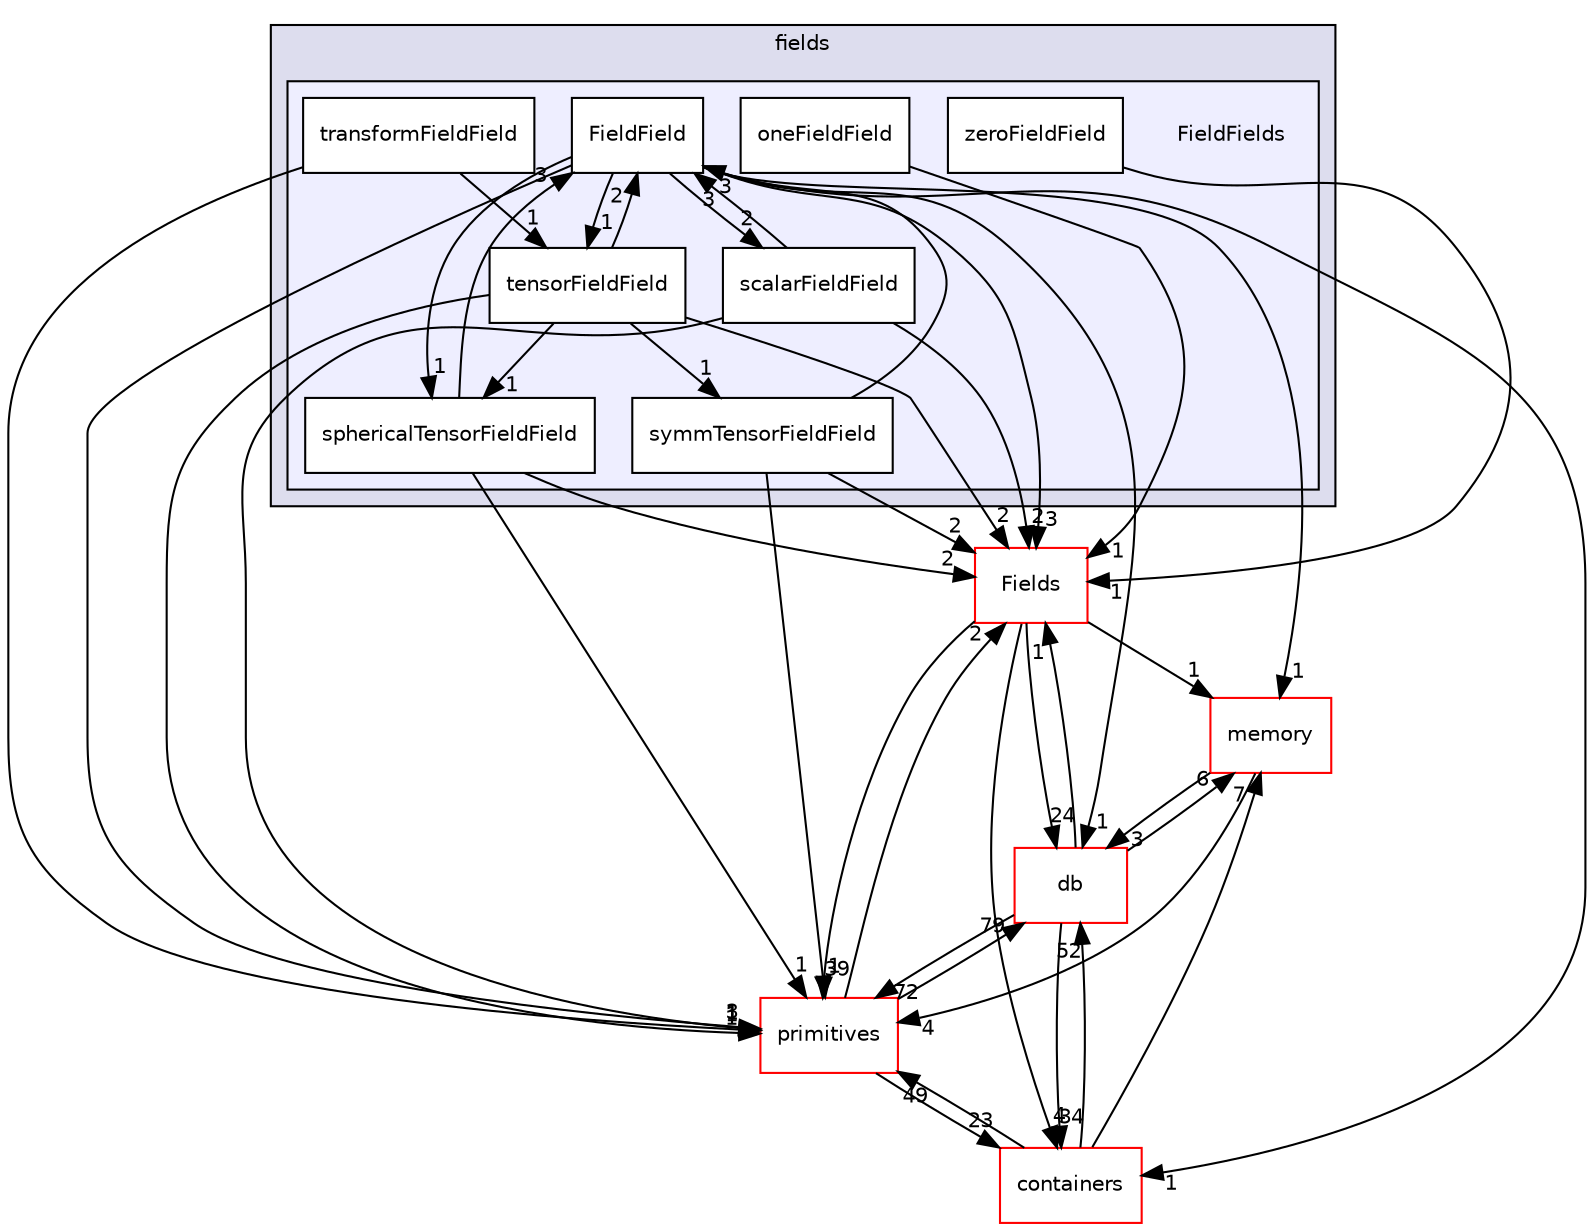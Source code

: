 digraph "src/OpenFOAM/fields/FieldFields" {
  bgcolor=transparent;
  compound=true
  node [ fontsize="10", fontname="Helvetica"];
  edge [ labelfontsize="10", labelfontname="Helvetica"];
  subgraph clusterdir_962442b8f989d5529fab5e0f0e4ffb74 {
    graph [ bgcolor="#ddddee", pencolor="black", label="fields" fontname="Helvetica", fontsize="10", URL="dir_962442b8f989d5529fab5e0f0e4ffb74.html"]
  subgraph clusterdir_8eb3a7b50b56ddbfb00a2ddef0a44ff7 {
    graph [ bgcolor="#eeeeff", pencolor="black", label="" URL="dir_8eb3a7b50b56ddbfb00a2ddef0a44ff7.html"];
    dir_8eb3a7b50b56ddbfb00a2ddef0a44ff7 [shape=plaintext label="FieldFields"];
    dir_6a165c25c7671b109f1487b039c5c2a6 [shape=box label="FieldField" color="black" fillcolor="white" style="filled" URL="dir_6a165c25c7671b109f1487b039c5c2a6.html"];
    dir_93166dd574d659e1c114bf6c778494a5 [shape=box label="oneFieldField" color="black" fillcolor="white" style="filled" URL="dir_93166dd574d659e1c114bf6c778494a5.html"];
    dir_9532f5f87ef7d0421d1a65aa038fac73 [shape=box label="scalarFieldField" color="black" fillcolor="white" style="filled" URL="dir_9532f5f87ef7d0421d1a65aa038fac73.html"];
    dir_a5ca28bbfda614847e1853631bcb3472 [shape=box label="sphericalTensorFieldField" color="black" fillcolor="white" style="filled" URL="dir_a5ca28bbfda614847e1853631bcb3472.html"];
    dir_8849d9c30c2908fe3d71577734e9c855 [shape=box label="symmTensorFieldField" color="black" fillcolor="white" style="filled" URL="dir_8849d9c30c2908fe3d71577734e9c855.html"];
    dir_329200a62fbb643b3a79027a467246b8 [shape=box label="tensorFieldField" color="black" fillcolor="white" style="filled" URL="dir_329200a62fbb643b3a79027a467246b8.html"];
    dir_ae92de8b2bdcb03f453c6b659b05d3d7 [shape=box label="transformFieldField" color="black" fillcolor="white" style="filled" URL="dir_ae92de8b2bdcb03f453c6b659b05d3d7.html"];
    dir_542f5ae3a881aab504a3c0a271bc794e [shape=box label="zeroFieldField" color="black" fillcolor="white" style="filled" URL="dir_542f5ae3a881aab504a3c0a271bc794e.html"];
  }
  }
  dir_7d364942a13d3ce50f6681364b448a98 [shape=box label="Fields" color="red" URL="dir_7d364942a13d3ce50f6681364b448a98.html"];
  dir_385a22dcc2f7120acb0f1a7a832b3b8d [shape=box label="memory" color="red" URL="dir_385a22dcc2f7120acb0f1a7a832b3b8d.html"];
  dir_19d0872053bde092be81d7fe3f56cbf7 [shape=box label="containers" color="red" URL="dir_19d0872053bde092be81d7fe3f56cbf7.html"];
  dir_63c634f7a7cfd679ac26c67fb30fc32f [shape=box label="db" color="red" URL="dir_63c634f7a7cfd679ac26c67fb30fc32f.html"];
  dir_3e50f45338116b169052b428016851aa [shape=box label="primitives" color="red" URL="dir_3e50f45338116b169052b428016851aa.html"];
  dir_7d364942a13d3ce50f6681364b448a98->dir_385a22dcc2f7120acb0f1a7a832b3b8d [headlabel="1", labeldistance=1.5 headhref="dir_002039_002222.html"];
  dir_7d364942a13d3ce50f6681364b448a98->dir_19d0872053bde092be81d7fe3f56cbf7 [headlabel="4", labeldistance=1.5 headhref="dir_002039_001903.html"];
  dir_7d364942a13d3ce50f6681364b448a98->dir_63c634f7a7cfd679ac26c67fb30fc32f [headlabel="24", labeldistance=1.5 headhref="dir_002039_001954.html"];
  dir_7d364942a13d3ce50f6681364b448a98->dir_3e50f45338116b169052b428016851aa [headlabel="39", labeldistance=1.5 headhref="dir_002039_002326.html"];
  dir_8849d9c30c2908fe3d71577734e9c855->dir_7d364942a13d3ce50f6681364b448a98 [headlabel="2", labeldistance=1.5 headhref="dir_002035_002039.html"];
  dir_8849d9c30c2908fe3d71577734e9c855->dir_6a165c25c7671b109f1487b039c5c2a6 [headlabel="3", labeldistance=1.5 headhref="dir_002035_002031.html"];
  dir_8849d9c30c2908fe3d71577734e9c855->dir_3e50f45338116b169052b428016851aa [headlabel="1", labeldistance=1.5 headhref="dir_002035_002326.html"];
  dir_385a22dcc2f7120acb0f1a7a832b3b8d->dir_63c634f7a7cfd679ac26c67fb30fc32f [headlabel="3", labeldistance=1.5 headhref="dir_002222_001954.html"];
  dir_385a22dcc2f7120acb0f1a7a832b3b8d->dir_3e50f45338116b169052b428016851aa [headlabel="4", labeldistance=1.5 headhref="dir_002222_002326.html"];
  dir_6a165c25c7671b109f1487b039c5c2a6->dir_7d364942a13d3ce50f6681364b448a98 [headlabel="3", labeldistance=1.5 headhref="dir_002031_002039.html"];
  dir_6a165c25c7671b109f1487b039c5c2a6->dir_385a22dcc2f7120acb0f1a7a832b3b8d [headlabel="1", labeldistance=1.5 headhref="dir_002031_002222.html"];
  dir_6a165c25c7671b109f1487b039c5c2a6->dir_329200a62fbb643b3a79027a467246b8 [headlabel="1", labeldistance=1.5 headhref="dir_002031_002036.html"];
  dir_6a165c25c7671b109f1487b039c5c2a6->dir_19d0872053bde092be81d7fe3f56cbf7 [headlabel="1", labeldistance=1.5 headhref="dir_002031_001903.html"];
  dir_6a165c25c7671b109f1487b039c5c2a6->dir_63c634f7a7cfd679ac26c67fb30fc32f [headlabel="1", labeldistance=1.5 headhref="dir_002031_001954.html"];
  dir_6a165c25c7671b109f1487b039c5c2a6->dir_3e50f45338116b169052b428016851aa [headlabel="3", labeldistance=1.5 headhref="dir_002031_002326.html"];
  dir_6a165c25c7671b109f1487b039c5c2a6->dir_a5ca28bbfda614847e1853631bcb3472 [headlabel="1", labeldistance=1.5 headhref="dir_002031_002034.html"];
  dir_6a165c25c7671b109f1487b039c5c2a6->dir_9532f5f87ef7d0421d1a65aa038fac73 [headlabel="2", labeldistance=1.5 headhref="dir_002031_002033.html"];
  dir_329200a62fbb643b3a79027a467246b8->dir_7d364942a13d3ce50f6681364b448a98 [headlabel="2", labeldistance=1.5 headhref="dir_002036_002039.html"];
  dir_329200a62fbb643b3a79027a467246b8->dir_8849d9c30c2908fe3d71577734e9c855 [headlabel="1", labeldistance=1.5 headhref="dir_002036_002035.html"];
  dir_329200a62fbb643b3a79027a467246b8->dir_6a165c25c7671b109f1487b039c5c2a6 [headlabel="2", labeldistance=1.5 headhref="dir_002036_002031.html"];
  dir_329200a62fbb643b3a79027a467246b8->dir_3e50f45338116b169052b428016851aa [headlabel="1", labeldistance=1.5 headhref="dir_002036_002326.html"];
  dir_329200a62fbb643b3a79027a467246b8->dir_a5ca28bbfda614847e1853631bcb3472 [headlabel="1", labeldistance=1.5 headhref="dir_002036_002034.html"];
  dir_93166dd574d659e1c114bf6c778494a5->dir_7d364942a13d3ce50f6681364b448a98 [headlabel="1", labeldistance=1.5 headhref="dir_002032_002039.html"];
  dir_19d0872053bde092be81d7fe3f56cbf7->dir_385a22dcc2f7120acb0f1a7a832b3b8d [headlabel="7", labeldistance=1.5 headhref="dir_001903_002222.html"];
  dir_19d0872053bde092be81d7fe3f56cbf7->dir_63c634f7a7cfd679ac26c67fb30fc32f [headlabel="52", labeldistance=1.5 headhref="dir_001903_001954.html"];
  dir_19d0872053bde092be81d7fe3f56cbf7->dir_3e50f45338116b169052b428016851aa [headlabel="49", labeldistance=1.5 headhref="dir_001903_002326.html"];
  dir_ae92de8b2bdcb03f453c6b659b05d3d7->dir_329200a62fbb643b3a79027a467246b8 [headlabel="1", labeldistance=1.5 headhref="dir_002037_002036.html"];
  dir_ae92de8b2bdcb03f453c6b659b05d3d7->dir_3e50f45338116b169052b428016851aa [headlabel="1", labeldistance=1.5 headhref="dir_002037_002326.html"];
  dir_63c634f7a7cfd679ac26c67fb30fc32f->dir_7d364942a13d3ce50f6681364b448a98 [headlabel="1", labeldistance=1.5 headhref="dir_001954_002039.html"];
  dir_63c634f7a7cfd679ac26c67fb30fc32f->dir_385a22dcc2f7120acb0f1a7a832b3b8d [headlabel="6", labeldistance=1.5 headhref="dir_001954_002222.html"];
  dir_63c634f7a7cfd679ac26c67fb30fc32f->dir_19d0872053bde092be81d7fe3f56cbf7 [headlabel="34", labeldistance=1.5 headhref="dir_001954_001903.html"];
  dir_63c634f7a7cfd679ac26c67fb30fc32f->dir_3e50f45338116b169052b428016851aa [headlabel="72", labeldistance=1.5 headhref="dir_001954_002326.html"];
  dir_3e50f45338116b169052b428016851aa->dir_7d364942a13d3ce50f6681364b448a98 [headlabel="2", labeldistance=1.5 headhref="dir_002326_002039.html"];
  dir_3e50f45338116b169052b428016851aa->dir_19d0872053bde092be81d7fe3f56cbf7 [headlabel="23", labeldistance=1.5 headhref="dir_002326_001903.html"];
  dir_3e50f45338116b169052b428016851aa->dir_63c634f7a7cfd679ac26c67fb30fc32f [headlabel="79", labeldistance=1.5 headhref="dir_002326_001954.html"];
  dir_a5ca28bbfda614847e1853631bcb3472->dir_7d364942a13d3ce50f6681364b448a98 [headlabel="2", labeldistance=1.5 headhref="dir_002034_002039.html"];
  dir_a5ca28bbfda614847e1853631bcb3472->dir_6a165c25c7671b109f1487b039c5c2a6 [headlabel="3", labeldistance=1.5 headhref="dir_002034_002031.html"];
  dir_a5ca28bbfda614847e1853631bcb3472->dir_3e50f45338116b169052b428016851aa [headlabel="1", labeldistance=1.5 headhref="dir_002034_002326.html"];
  dir_542f5ae3a881aab504a3c0a271bc794e->dir_7d364942a13d3ce50f6681364b448a98 [headlabel="1", labeldistance=1.5 headhref="dir_002038_002039.html"];
  dir_9532f5f87ef7d0421d1a65aa038fac73->dir_7d364942a13d3ce50f6681364b448a98 [headlabel="2", labeldistance=1.5 headhref="dir_002033_002039.html"];
  dir_9532f5f87ef7d0421d1a65aa038fac73->dir_6a165c25c7671b109f1487b039c5c2a6 [headlabel="3", labeldistance=1.5 headhref="dir_002033_002031.html"];
  dir_9532f5f87ef7d0421d1a65aa038fac73->dir_3e50f45338116b169052b428016851aa [headlabel="1", labeldistance=1.5 headhref="dir_002033_002326.html"];
}
